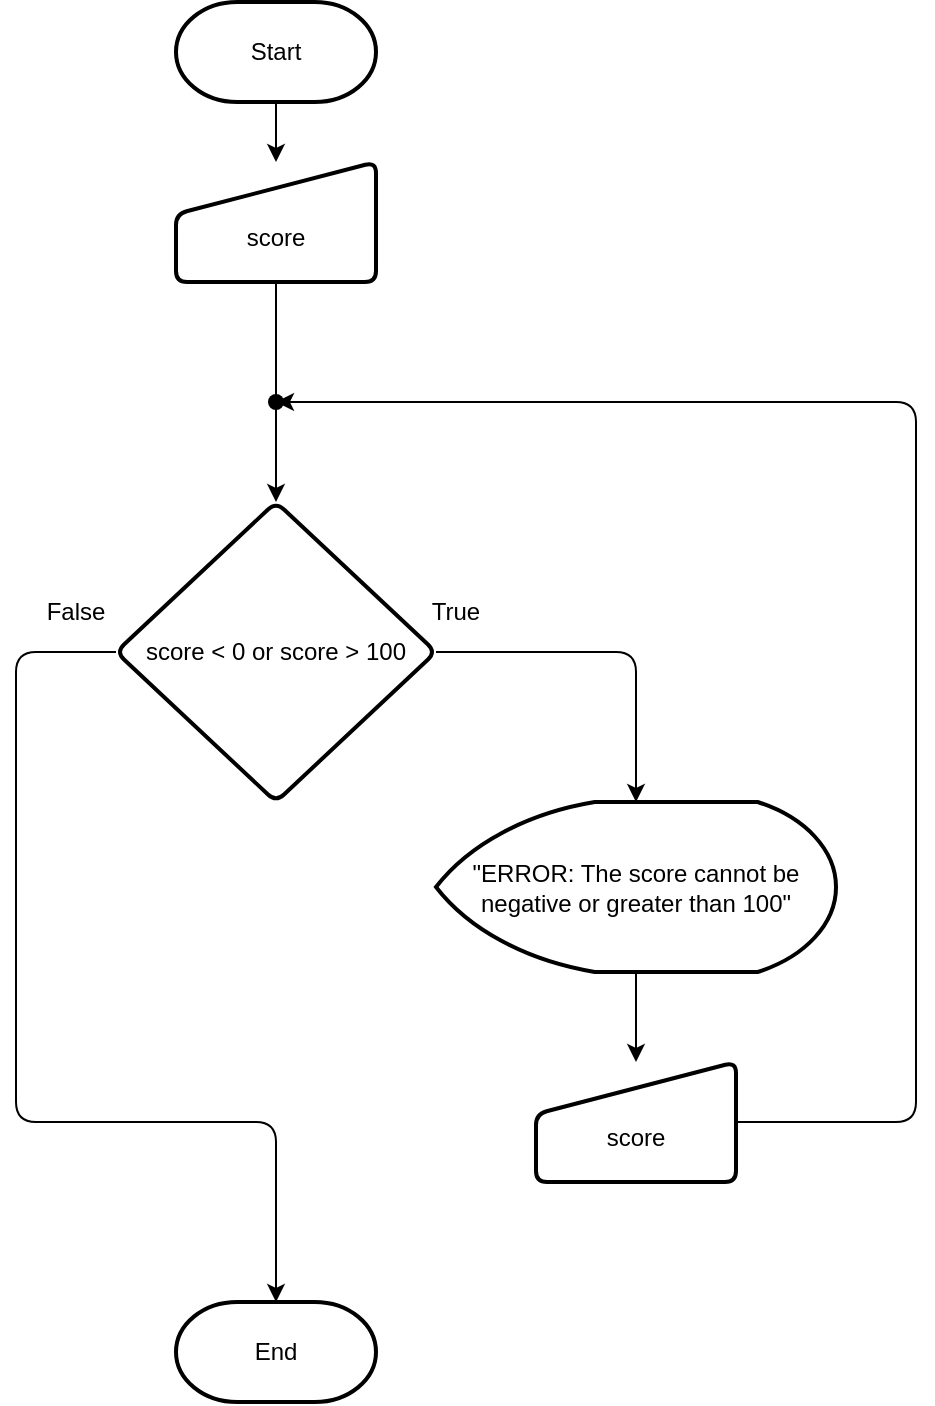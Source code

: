 <mxfile>
    <diagram id="tJE61K2a3xvoYYxJMtxA" name="Page-1">
        <mxGraphModel dx="1358" dy="534" grid="1" gridSize="10" guides="1" tooltips="1" connect="1" arrows="1" fold="1" page="1" pageScale="1" pageWidth="850" pageHeight="1100" math="0" shadow="0">
            <root>
                <mxCell id="0"/>
                <mxCell id="1" parent="0"/>
                <mxCell id="4" value="" style="edgeStyle=none;html=1;" edge="1" parent="1" source="2" target="3">
                    <mxGeometry relative="1" as="geometry"/>
                </mxCell>
                <mxCell id="2" value="Start" style="strokeWidth=2;html=1;shape=mxgraph.flowchart.terminator;whiteSpace=wrap;" vertex="1" parent="1">
                    <mxGeometry x="390" y="40" width="100" height="50" as="geometry"/>
                </mxCell>
                <mxCell id="6" value="" style="edgeStyle=none;html=1;startArrow=none;" edge="1" parent="1" source="12" target="5">
                    <mxGeometry relative="1" as="geometry"/>
                </mxCell>
                <mxCell id="3" value="&lt;br&gt;score" style="html=1;strokeWidth=2;shape=manualInput;whiteSpace=wrap;rounded=1;size=26;arcSize=11;" vertex="1" parent="1">
                    <mxGeometry x="390" y="120" width="100" height="60" as="geometry"/>
                </mxCell>
                <mxCell id="8" value="" style="edgeStyle=none;html=1;" edge="1" parent="1" source="5" target="7">
                    <mxGeometry relative="1" as="geometry">
                        <Array as="points">
                            <mxPoint x="620" y="365"/>
                        </Array>
                    </mxGeometry>
                </mxCell>
                <mxCell id="16" value="" style="edgeStyle=none;html=1;exitX=0;exitY=0.5;exitDx=0;exitDy=0;" edge="1" parent="1" source="5" target="17">
                    <mxGeometry relative="1" as="geometry">
                        <mxPoint x="270" y="680" as="targetPoint"/>
                        <Array as="points">
                            <mxPoint x="310" y="365"/>
                            <mxPoint x="310" y="480"/>
                            <mxPoint x="310" y="600"/>
                            <mxPoint x="440" y="600"/>
                        </Array>
                    </mxGeometry>
                </mxCell>
                <mxCell id="5" value="score &amp;lt; 0 or score &amp;gt; 100" style="rhombus;whiteSpace=wrap;html=1;strokeWidth=2;rounded=1;arcSize=11;" vertex="1" parent="1">
                    <mxGeometry x="360" y="290" width="160" height="150" as="geometry"/>
                </mxCell>
                <mxCell id="11" value="" style="edgeStyle=none;html=1;" edge="1" parent="1" source="7" target="10">
                    <mxGeometry relative="1" as="geometry"/>
                </mxCell>
                <mxCell id="7" value="&quot;ERROR: The score cannot be negative or greater than 100&quot;" style="strokeWidth=2;html=1;shape=mxgraph.flowchart.display;whiteSpace=wrap;" vertex="1" parent="1">
                    <mxGeometry x="520" y="440" width="200" height="85" as="geometry"/>
                </mxCell>
                <mxCell id="9" value="True" style="text;html=1;strokeColor=none;fillColor=none;align=center;verticalAlign=middle;whiteSpace=wrap;rounded=0;" vertex="1" parent="1">
                    <mxGeometry x="500" y="330" width="60" height="30" as="geometry"/>
                </mxCell>
                <mxCell id="13" value="" style="edgeStyle=none;html=1;" edge="1" parent="1" source="10" target="12">
                    <mxGeometry relative="1" as="geometry">
                        <Array as="points">
                            <mxPoint x="760" y="600"/>
                            <mxPoint x="760" y="400"/>
                            <mxPoint x="760" y="240"/>
                        </Array>
                    </mxGeometry>
                </mxCell>
                <mxCell id="10" value="&lt;br&gt;score" style="html=1;strokeWidth=2;shape=manualInput;whiteSpace=wrap;rounded=1;size=26;arcSize=11;" vertex="1" parent="1">
                    <mxGeometry x="570" y="570" width="100" height="60" as="geometry"/>
                </mxCell>
                <mxCell id="12" value="" style="shape=waypoint;sketch=0;size=6;pointerEvents=1;points=[];fillColor=default;resizable=0;rotatable=0;perimeter=centerPerimeter;snapToPoint=1;strokeWidth=2;rounded=1;arcSize=11;" vertex="1" parent="1">
                    <mxGeometry x="420" y="220" width="40" height="40" as="geometry"/>
                </mxCell>
                <mxCell id="14" value="" style="edgeStyle=none;html=1;endArrow=none;" edge="1" parent="1" source="3" target="12">
                    <mxGeometry relative="1" as="geometry">
                        <mxPoint x="440" y="180" as="sourcePoint"/>
                        <mxPoint x="440" y="290" as="targetPoint"/>
                    </mxGeometry>
                </mxCell>
                <mxCell id="17" value="End" style="strokeWidth=2;html=1;shape=mxgraph.flowchart.terminator;whiteSpace=wrap;" vertex="1" parent="1">
                    <mxGeometry x="390" y="690" width="100" height="50" as="geometry"/>
                </mxCell>
                <mxCell id="18" value="False" style="text;html=1;strokeColor=none;fillColor=none;align=center;verticalAlign=middle;whiteSpace=wrap;rounded=0;" vertex="1" parent="1">
                    <mxGeometry x="310" y="330" width="60" height="30" as="geometry"/>
                </mxCell>
            </root>
        </mxGraphModel>
    </diagram>
</mxfile>
